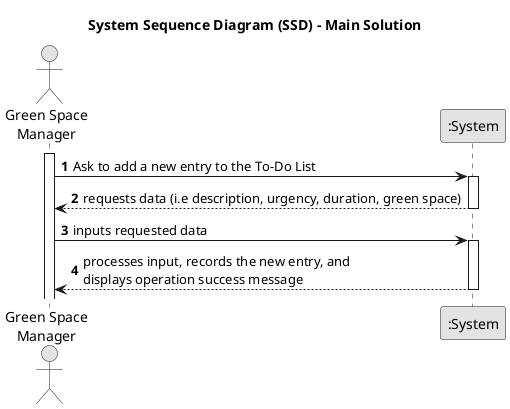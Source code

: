 @startuml
skinparam monochrome true
skinparam packageStyle rectangle
skinparam shadowing false

title System Sequence Diagram (SSD) - Main Solution

autonumber

actor "Green Space\nManager" as Employee
participant ":System" as System

activate Employee

    Employee -> System : Ask to add a new entry to the To-Do List
    activate System

        System --> Employee : requests data (i.e description, urgency, duration, green space)
    deactivate System

    Employee -> System : inputs requested data
    activate System

        System --> Employee : processes input, records the new entry, and\ndisplays operation success message
    deactivate System

@enduml